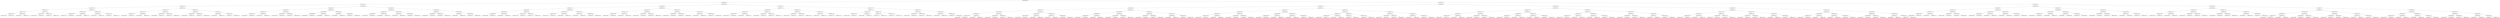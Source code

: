 digraph G{
421824172 [label="Node{data=[7885, 7885]}"]
421824172 -> 1406000250
1406000250 [label="Node{data=[3654, 3654]}"]
1406000250 -> 11027063
11027063 [label="Node{data=[3145, 3145]}"]
11027063 -> 868355148
868355148 [label="Node{data=[1319, 1319]}"]
868355148 -> 250539390
250539390 [label="Node{data=[1276, 1276]}"]
250539390 -> 872275669
872275669 [label="Node{data=[1245, 1245]}"]
872275669 -> 1904511271
1904511271 [label="Node{data=[1241, 1241]}"]
1904511271 -> 1384598327
1384598327 [label="Node{data=[1239, 1239]}"]
1384598327 -> 737921284
737921284 [label="Node{data=[1184, 1184]}"]
1384598327 -> 1991094744
1991094744 [label="Node{data=[1240, 1240]}"]
1904511271 -> 590726043
590726043 [label="Node{data=[1243, 1243]}"]
590726043 -> 1258547769
1258547769 [label="Node{data=[1242, 1242]}"]
590726043 -> 1044752820
1044752820 [label="Node{data=[1244, 1244]}"]
872275669 -> 629013717
629013717 [label="Node{data=[1272, 1272]}"]
629013717 -> 685361914
685361914 [label="Node{data=[1247, 1247]}"]
685361914 -> 2086645754
2086645754 [label="Node{data=[1246, 1246]}"]
685361914 -> 1866768844
1866768844 [label="Node{data=[1248, 1248]}"]
629013717 -> 622158757
622158757 [label="Node{data=[1274, 1274]}"]
622158757 -> 1140712423
1140712423 [label="Node{data=[1273, 1273]}"]
622158757 -> 1113367581
1113367581 [label="Node{data=[1275, 1275]}"]
250539390 -> 140257115
140257115 [label="Node{data=[1311, 1311]}"]
140257115 -> 106587582
106587582 [label="Node{data=[1307, 1307]}"]
106587582 -> 714366025
714366025 [label="Node{data=[1305, 1305]}"]
714366025 -> 223308106
223308106 [label="Node{data=[1277, 1277]}"]
714366025 -> 1690362183
1690362183 [label="Node{data=[1306, 1306]}"]
106587582 -> 828510196
828510196 [label="Node{data=[1309, 1309]}"]
828510196 -> 966556549
966556549 [label="Node{data=[1308, 1308]}"]
828510196 -> 1332691141
1332691141 [label="Node{data=[1310, 1310]}"]
140257115 -> 751192758
751192758 [label="Node{data=[1315, 1315]}"]
751192758 -> 226159989
226159989 [label="Node{data=[1313, 1313]}"]
226159989 -> 1474363148
1474363148 [label="Node{data=[1312, 1312]}"]
226159989 -> 1648157789
1648157789 [label="Node{data=[1314, 1314]}"]
751192758 -> 2083619158
2083619158 [label="Node{data=[1317, 1317]}"]
2083619158 -> 653970144
653970144 [label="Node{data=[1316, 1316]}"]
2083619158 -> 1983007148
1983007148 [label="Node{data=[1318, 1318]}"]
868355148 -> 1940473147
1940473147 [label="Node{data=[2449, 2449]}"]
1940473147 -> 65159465
65159465 [label="Node{data=[1972, 1972]}"]
65159465 -> 1941907071
1941907071 [label="Node{data=[1374, 1374]}"]
1941907071 -> 396652173
396652173 [label="Node{data=[1321, 1321]}"]
396652173 -> 773677535
773677535 [label="Node{data=[1320, 1320]}"]
396652173 -> 1072141884
1072141884 [label="Node{data=[1343, 1343]}"]
1941907071 -> 895603553
895603553 [label="Node{data=[1848, 1848]}"]
895603553 -> 17109830
17109830 [label="Node{data=[1780, 1780]}"]
895603553 -> 1146329376
1146329376 [label="Node{data=[1955, 1955]}"]
65159465 -> 1200009696
1200009696 [label="Node{data=[2382, 2382]}"]
1200009696 -> 2093451434
2093451434 [label="Node{data=[2007, 2007]}"]
2093451434 -> 1433484119
1433484119 [label="Node{data=[2003, 2003]}"]
2093451434 -> 221459008
221459008 [label="Node{data=[2174, 2174]}"]
1200009696 -> 2143853495
2143853495 [label="Node{data=[2447, 2447]}"]
2143853495 -> 1057672764
1057672764 [label="Node{data=[2446, 2446]}"]
2143853495 -> 1669193993
1669193993 [label="Node{data=[2448, 2448]}"]
1940473147 -> 2009624084
2009624084 [label="Node{data=[3137, 3137]}"]
2009624084 -> 1290159737
1290159737 [label="Node{data=[3133, 3133]}"]
1290159737 -> 636750583
636750583 [label="Node{data=[2451, 2451]}"]
636750583 -> 697156329
697156329 [label="Node{data=[2450, 2450]}"]
636750583 -> 495034626
495034626 [label="Node{data=[3132, 3132]}"]
1290159737 -> 1672149317
1672149317 [label="Node{data=[3135, 3135]}"]
1672149317 -> 1712125045
1712125045 [label="Node{data=[3134, 3134]}"]
1672149317 -> 559020247
559020247 [label="Node{data=[3136, 3136]}"]
2009624084 -> 835241038
835241038 [label="Node{data=[3141, 3141]}"]
835241038 -> 85750755
85750755 [label="Node{data=[3139, 3139]}"]
85750755 -> 70422633
70422633 [label="Node{data=[3138, 3138]}"]
85750755 -> 705382264
705382264 [label="Node{data=[3140, 3140]}"]
835241038 -> 1570114755
1570114755 [label="Node{data=[3143, 3143]}"]
1570114755 -> 997457913
997457913 [label="Node{data=[3142, 3142]}"]
1570114755 -> 726827302
726827302 [label="Node{data=[3144, 3144]}"]
11027063 -> 1536308147
1536308147 [label="Node{data=[3600, 3600]}"]
1536308147 -> 907004950
907004950 [label="Node{data=[3584, 3584]}"]
907004950 -> 312959257
312959257 [label="Node{data=[3576, 3576]}"]
312959257 -> 759405018
759405018 [label="Node{data=[3342, 3342]}"]
759405018 -> 1728460906
1728460906 [label="Node{data=[3147, 3147]}"]
1728460906 -> 799090656
799090656 [label="Node{data=[3146, 3146]}"]
1728460906 -> 111621284
111621284 [label="Node{data=[3265, 3265]}"]
759405018 -> 924578019
924578019 [label="Node{data=[3542, 3542]}"]
924578019 -> 1636326146
1636326146 [label="Node{data=[3411, 3411]}"]
924578019 -> 1202777844
1202777844 [label="Node{data=[3575, 3575]}"]
312959257 -> 2022564018
2022564018 [label="Node{data=[3580, 3580]}"]
2022564018 -> 284789672
284789672 [label="Node{data=[3578, 3578]}"]
284789672 -> 864719614
864719614 [label="Node{data=[3577, 3577]}"]
284789672 -> 1930239285
1930239285 [label="Node{data=[3579, 3579]}"]
2022564018 -> 1678961558
1678961558 [label="Node{data=[3582, 3582]}"]
1678961558 -> 946509943
946509943 [label="Node{data=[3581, 3581]}"]
1678961558 -> 1594941670
1594941670 [label="Node{data=[3583, 3583]}"]
907004950 -> 1156561540
1156561540 [label="Node{data=[3592, 3592]}"]
1156561540 -> 936552404
936552404 [label="Node{data=[3588, 3588]}"]
936552404 -> 1528244345
1528244345 [label="Node{data=[3586, 3586]}"]
1528244345 -> 64545837
64545837 [label="Node{data=[3585, 3585]}"]
1528244345 -> 987387208
987387208 [label="Node{data=[3587, 3587]}"]
936552404 -> 412395968
412395968 [label="Node{data=[3590, 3590]}"]
412395968 -> 2049056331
2049056331 [label="Node{data=[3589, 3589]}"]
412395968 -> 1050637486
1050637486 [label="Node{data=[3591, 3591]}"]
1156561540 -> 1451689504
1451689504 [label="Node{data=[3596, 3596]}"]
1451689504 -> 1809870745
1809870745 [label="Node{data=[3594, 3594]}"]
1809870745 -> 31126760
31126760 [label="Node{data=[3593, 3593]}"]
1809870745 -> 1151720057
1151720057 [label="Node{data=[3595, 3595]}"]
1451689504 -> 721253067
721253067 [label="Node{data=[3598, 3598]}"]
721253067 -> 1107905706
1107905706 [label="Node{data=[3597, 3597]}"]
721253067 -> 337808823
337808823 [label="Node{data=[3599, 3599]}"]
1536308147 -> 2126441304
2126441304 [label="Node{data=[3638, 3638]}"]
2126441304 -> 1058321774
1058321774 [label="Node{data=[3608, 3608]}"]
1058321774 -> 930136634
930136634 [label="Node{data=[3604, 3604]}"]
930136634 -> 926924374
926924374 [label="Node{data=[3602, 3602]}"]
926924374 -> 1053980610
1053980610 [label="Node{data=[3601, 3601]}"]
926924374 -> 620169907
620169907 [label="Node{data=[3603, 3603]}"]
930136634 -> 354905349
354905349 [label="Node{data=[3606, 3606]}"]
354905349 -> 1595976953
1595976953 [label="Node{data=[3605, 3605]}"]
354905349 -> 1927396536
1927396536 [label="Node{data=[3607, 3607]}"]
1058321774 -> 1851753157
1851753157 [label="Node{data=[3634, 3634]}"]
1851753157 -> 1077839182
1077839182 [label="Node{data=[3610, 3610]}"]
1077839182 -> 446934740
446934740 [label="Node{data=[3609, 3609]}"]
1077839182 -> 1708705092
1708705092 [label="Node{data=[3633, 3633]}"]
1851753157 -> 1996700304
1996700304 [label="Node{data=[3636, 3636]}"]
1996700304 -> 1134810571
1134810571 [label="Node{data=[3635, 3635]}"]
1996700304 -> 1156650597
1156650597 [label="Node{data=[3637, 3637]}"]
2126441304 -> 1730152794
1730152794 [label="Node{data=[3646, 3646]}"]
1730152794 -> 161048724
161048724 [label="Node{data=[3642, 3642]}"]
161048724 -> 1414130145
1414130145 [label="Node{data=[3640, 3640]}"]
1414130145 -> 415731507
415731507 [label="Node{data=[3639, 3639]}"]
1414130145 -> 2143961000
2143961000 [label="Node{data=[3641, 3641]}"]
161048724 -> 1037378829
1037378829 [label="Node{data=[3644, 3644]}"]
1037378829 -> 642307511
642307511 [label="Node{data=[3643, 3643]}"]
1037378829 -> 47347802
47347802 [label="Node{data=[3645, 3645]}"]
1730152794 -> 751513815
751513815 [label="Node{data=[3650, 3650]}"]
751513815 -> 941786382
941786382 [label="Node{data=[3648, 3648]}"]
941786382 -> 1487342288
1487342288 [label="Node{data=[3647, 3647]}"]
941786382 -> 1227274550
1227274550 [label="Node{data=[3649, 3649]}"]
751513815 -> 1008624973
1008624973 [label="Node{data=[3652, 3652]}"]
1008624973 -> 272141621
272141621 [label="Node{data=[3651, 3651]}"]
1008624973 -> 1890182248
1890182248 [label="Node{data=[3653, 3653]}"]
1406000250 -> 213523522
213523522 [label="Node{data=[7660, 7660]}"]
213523522 -> 1136731285
1136731285 [label="Node{data=[3900, 3900]}"]
1136731285 -> 398743805
398743805 [label="Node{data=[3720, 3720]}"]
398743805 -> 686912713
686912713 [label="Node{data=[3662, 3662]}"]
686912713 -> 1953838489
1953838489 [label="Node{data=[3658, 3658]}"]
1953838489 -> 1054495246
1054495246 [label="Node{data=[3656, 3656]}"]
1054495246 -> 200074904
200074904 [label="Node{data=[3655, 3655]}"]
1054495246 -> 681085968
681085968 [label="Node{data=[3657, 3657]}"]
1953838489 -> 1973202279
1973202279 [label="Node{data=[3660, 3660]}"]
1973202279 -> 423287800
423287800 [label="Node{data=[3659, 3659]}"]
1973202279 -> 1972250209
1972250209 [label="Node{data=[3661, 3661]}"]
686912713 -> 429579468
429579468 [label="Node{data=[3716, 3716]}"]
429579468 -> 159231245
159231245 [label="Node{data=[3714, 3714]}"]
159231245 -> 1180123841
1180123841 [label="Node{data=[3713, 3713]}"]
159231245 -> 1122949444
1122949444 [label="Node{data=[3715, 3715]}"]
429579468 -> 232591721
232591721 [label="Node{data=[3718, 3718]}"]
232591721 -> 1772929050
1772929050 [label="Node{data=[3717, 3717]}"]
232591721 -> 353486500
353486500 [label="Node{data=[3719, 3719]}"]
398743805 -> 553716155
553716155 [label="Node{data=[3728, 3728]}"]
553716155 -> 1152520875
1152520875 [label="Node{data=[3724, 3724]}"]
1152520875 -> 1259447863
1259447863 [label="Node{data=[3722, 3722]}"]
1259447863 -> 1345219863
1345219863 [label="Node{data=[3721, 3721]}"]
1259447863 -> 2043411064
2043411064 [label="Node{data=[3723, 3723]}"]
1152520875 -> 758679712
758679712 [label="Node{data=[3726, 3726]}"]
758679712 -> 1809756974
1809756974 [label="Node{data=[3725, 3725]}"]
758679712 -> 1220230551
1220230551 [label="Node{data=[3727, 3727]}"]
553716155 -> 1845823170
1845823170 [label="Node{data=[3797, 3797]}"]
1845823170 -> 127008298
127008298 [label="Node{data=[3730, 3730]}"]
127008298 -> 432564789
432564789 [label="Node{data=[3729, 3729]}"]
127008298 -> 143567646
143567646 [label="Node{data=[3787, 3787]}"]
1845823170 -> 1325113307
1325113307 [label="Node{data=[3829, 3829]}"]
1325113307 -> 1184057472
1184057472 [label="Node{data=[3805, 3805]}"]
1325113307 -> 483396517
483396517 [label="Node{data=[3854, 3854]}"]
1136731285 -> 1643873658
1643873658 [label="Node{data=[5612, 5612]}"]
1643873658 -> 1944902617
1944902617 [label="Node{data=[4189, 4189]}"]
1944902617 -> 795302508
795302508 [label="Node{data=[4142, 4142]}"]
795302508 -> 863428870
863428870 [label="Node{data=[4082, 4082]}"]
863428870 -> 245064263
245064263 [label="Node{data=[4081, 4081]}"]
863428870 -> 456933982
456933982 [label="Node{data=[4083, 4083]}"]
795302508 -> 236838767
236838767 [label="Node{data=[4177, 4177]}"]
236838767 -> 182940027
182940027 [label="Node{data=[4158, 4158]}"]
236838767 -> 1606136634
1606136634 [label="Node{data=[4188, 4188]}"]
1944902617 -> 653009953
653009953 [label="Node{data=[4538, 4538]}"]
653009953 -> 1189765428
1189765428 [label="Node{data=[4487, 4487]}"]
1189765428 -> 2000141371
2000141371 [label="Node{data=[4221, 4221]}"]
1189765428 -> 1972892548
1972892548 [label="Node{data=[4496, 4496]}"]
653009953 -> 840764475
840764475 [label="Node{data=[5410, 5410]}"]
840764475 -> 661338253
661338253 [label="Node{data=[5059, 5059]}"]
840764475 -> 1836551743
1836551743 [label="Node{data=[5469, 5469]}"]
1643873658 -> 657869766
657869766 [label="Node{data=[7489, 7489]}"]
657869766 -> 2098264015
2098264015 [label="Node{data=[6133, 6133]}"]
2098264015 -> 62986160
62986160 [label="Node{data=[5790, 5790]}"]
62986160 -> 1385592705
1385592705 [label="Node{data=[5624, 5624]}"]
62986160 -> 1206615662
1206615662 [label="Node{data=[5802, 5802]}"]
2098264015 -> 1027557331
1027557331 [label="Node{data=[6135, 6135]}"]
1027557331 -> 919124819
919124819 [label="Node{data=[6134, 6134]}"]
1027557331 -> 1468262516
1468262516 [label="Node{data=[6136, 6136]}"]
657869766 -> 1258812644
1258812644 [label="Node{data=[7656, 7656]}"]
1258812644 -> 205599624
205599624 [label="Node{data=[7654, 7654]}"]
205599624 -> 2132808560
2132808560 [label="Node{data=[7653, 7653]}"]
205599624 -> 933790888
933790888 [label="Node{data=[7655, 7655]}"]
1258812644 -> 1140647533
1140647533 [label="Node{data=[7658, 7658]}"]
1140647533 -> 1185169641
1185169641 [label="Node{data=[7657, 7657]}"]
1140647533 -> 971010270
971010270 [label="Node{data=[7659, 7659]}"]
213523522 -> 1251884686
1251884686 [label="Node{data=[7763, 7763]}"]
1251884686 -> 1861576254
1861576254 [label="Node{data=[7747, 7747]}"]
1861576254 -> 179486721
179486721 [label="Node{data=[7668, 7668]}"]
179486721 -> 820918025
820918025 [label="Node{data=[7664, 7664]}"]
820918025 -> 197068244
197068244 [label="Node{data=[7662, 7662]}"]
197068244 -> 1321092619
1321092619 [label="Node{data=[7661, 7661]}"]
197068244 -> 1376793877
1376793877 [label="Node{data=[7663, 7663]}"]
820918025 -> 327620129
327620129 [label="Node{data=[7666, 7666]}"]
327620129 -> 1617244192
1617244192 [label="Node{data=[7665, 7665]}"]
327620129 -> 1549253689
1549253689 [label="Node{data=[7667, 7667]}"]
179486721 -> 255627835
255627835 [label="Node{data=[7707, 7707]}"]
255627835 -> 614575075
614575075 [label="Node{data=[7670, 7670]}"]
614575075 -> 1837923175
1837923175 [label="Node{data=[7669, 7669]}"]
614575075 -> 215721115
215721115 [label="Node{data=[7671, 7671]}"]
255627835 -> 1729970801
1729970801 [label="Node{data=[7745, 7745]}"]
1729970801 -> 1321862082
1321862082 [label="Node{data=[7744, 7744]}"]
1729970801 -> 1074994751
1074994751 [label="Node{data=[7746, 7746]}"]
1861576254 -> 289244634
289244634 [label="Node{data=[7755, 7755]}"]
289244634 -> 482231110
482231110 [label="Node{data=[7751, 7751]}"]
482231110 -> 41195264
41195264 [label="Node{data=[7749, 7749]}"]
41195264 -> 1523483543
1523483543 [label="Node{data=[7748, 7748]}"]
41195264 -> 656465473
656465473 [label="Node{data=[7750, 7750]}"]
482231110 -> 1240075664
1240075664 [label="Node{data=[7753, 7753]}"]
1240075664 -> 1862295354
1862295354 [label="Node{data=[7752, 7752]}"]
1240075664 -> 1098693494
1098693494 [label="Node{data=[7754, 7754]}"]
289244634 -> 1620027342
1620027342 [label="Node{data=[7759, 7759]}"]
1620027342 -> 2031136962
2031136962 [label="Node{data=[7757, 7757]}"]
2031136962 -> 344250709
344250709 [label="Node{data=[7756, 7756]}"]
2031136962 -> 805791672
805791672 [label="Node{data=[7758, 7758]}"]
1620027342 -> 757798817
757798817 [label="Node{data=[7761, 7761]}"]
757798817 -> 1371612262
1371612262 [label="Node{data=[7760, 7760]}"]
757798817 -> 1664946554
1664946554 [label="Node{data=[7762, 7762]}"]
1251884686 -> 1754042370
1754042370 [label="Node{data=[7779, 7779]}"]
1754042370 -> 493819053
493819053 [label="Node{data=[7771, 7771]}"]
493819053 -> 1171644786
1171644786 [label="Node{data=[7767, 7767]}"]
1171644786 -> 1315479155
1315479155 [label="Node{data=[7765, 7765]}"]
1315479155 -> 1114118972
1114118972 [label="Node{data=[7764, 7764]}"]
1315479155 -> 667395488
667395488 [label="Node{data=[7766, 7766]}"]
1171644786 -> 1307774555
1307774555 [label="Node{data=[7769, 7769]}"]
1307774555 -> 1197640336
1197640336 [label="Node{data=[7768, 7768]}"]
1307774555 -> 1171380411
1171380411 [label="Node{data=[7770, 7770]}"]
493819053 -> 1596034820
1596034820 [label="Node{data=[7775, 7775]}"]
1596034820 -> 183878509
183878509 [label="Node{data=[7773, 7773]}"]
183878509 -> 1494281897
1494281897 [label="Node{data=[7772, 7772]}"]
183878509 -> 307228976
307228976 [label="Node{data=[7774, 7774]}"]
1596034820 -> 1103431122
1103431122 [label="Node{data=[7777, 7777]}"]
1103431122 -> 1695504428
1695504428 [label="Node{data=[7776, 7776]}"]
1103431122 -> 1001686914
1001686914 [label="Node{data=[7778, 7778]}"]
1754042370 -> 1444886453
1444886453 [label="Node{data=[7877, 7877]}"]
1444886453 -> 1058882353
1058882353 [label="Node{data=[7873, 7873]}"]
1058882353 -> 541893318
541893318 [label="Node{data=[7815, 7815]}"]
541893318 -> 1062975962
1062975962 [label="Node{data=[7780, 7780]}"]
541893318 -> 274109211
274109211 [label="Node{data=[7863, 7863]}"]
1058882353 -> 1158110955
1158110955 [label="Node{data=[7875, 7875]}"]
1158110955 -> 1613343
1613343 [label="Node{data=[7874, 7874]}"]
1158110955 -> 1659855535
1659855535 [label="Node{data=[7876, 7876]}"]
1444886453 -> 1183181730
1183181730 [label="Node{data=[7881, 7881]}"]
1183181730 -> 956958111
956958111 [label="Node{data=[7879, 7879]}"]
956958111 -> 2099682503
2099682503 [label="Node{data=[7878, 7878]}"]
956958111 -> 1690661846
1690661846 [label="Node{data=[7880, 7880]}"]
1183181730 -> 234118167
234118167 [label="Node{data=[7883, 7883]}"]
234118167 -> 1681626827
1681626827 [label="Node{data=[7882, 7882]}"]
234118167 -> 766705199
766705199 [label="Node{data=[7884, 7884]}"]
421824172 -> 1655071628
1655071628 [label="Node{data=[9267, 9267]}"]
1655071628 -> 1302175531
1302175531 [label="Node{data=[9139, 9139]}"]
1302175531 -> 1973999005
1973999005 [label="Node{data=[9075, 9075]}"]
1973999005 -> 1330712193
1330712193 [label="Node{data=[8056, 8056]}"]
1330712193 -> 515555044
515555044 [label="Node{data=[7901, 7901]}"]
515555044 -> 1065295583
1065295583 [label="Node{data=[7893, 7893]}"]
1065295583 -> 214446224
214446224 [label="Node{data=[7889, 7889]}"]
214446224 -> 1261048462
1261048462 [label="Node{data=[7887, 7887]}"]
1261048462 -> 11327633
11327633 [label="Node{data=[7886, 7886]}"]
1261048462 -> 1197651901
1197651901 [label="Node{data=[7888, 7888]}"]
214446224 -> 174277489
174277489 [label="Node{data=[7891, 7891]}"]
174277489 -> 289840849
289840849 [label="Node{data=[7890, 7890]}"]
174277489 -> 2001253432
2001253432 [label="Node{data=[7892, 7892]}"]
1065295583 -> 633678387
633678387 [label="Node{data=[7897, 7897]}"]
633678387 -> 900566321
900566321 [label="Node{data=[7895, 7895]}"]
900566321 -> 280509763
280509763 [label="Node{data=[7894, 7894]}"]
900566321 -> 585343512
585343512 [label="Node{data=[7896, 7896]}"]
633678387 -> 788238533
788238533 [label="Node{data=[7899, 7899]}"]
788238533 -> 2011583534
2011583534 [label="Node{data=[7898, 7898]}"]
788238533 -> 644169140
644169140 [label="Node{data=[7900, 7900]}"]
515555044 -> 422160386
422160386 [label="Node{data=[7909, 7909]}"]
422160386 -> 1806073434
1806073434 [label="Node{data=[7905, 7905]}"]
1806073434 -> 774115364
774115364 [label="Node{data=[7903, 7903]}"]
774115364 -> 564334793
564334793 [label="Node{data=[7902, 7902]}"]
774115364 -> 1964954951
1964954951 [label="Node{data=[7904, 7904]}"]
1806073434 -> 756162832
756162832 [label="Node{data=[7907, 7907]}"]
756162832 -> 590983590
590983590 [label="Node{data=[7906, 7906]}"]
756162832 -> 447076432
447076432 [label="Node{data=[7908, 7908]}"]
422160386 -> 429032110
429032110 [label="Node{data=[8052, 8052]}"]
429032110 -> 624175661
624175661 [label="Node{data=[7911, 7911]}"]
624175661 -> 1273895852
1273895852 [label="Node{data=[7910, 7910]}"]
624175661 -> 2143104473
2143104473 [label="Node{data=[7944, 7944]}"]
429032110 -> 1916229490
1916229490 [label="Node{data=[8054, 8054]}"]
1916229490 -> 1993768539
1993768539 [label="Node{data=[8053, 8053]}"]
1916229490 -> 1306404950
1306404950 [label="Node{data=[8055, 8055]}"]
1330712193 -> 1536886737
1536886737 [label="Node{data=[8703, 8703]}"]
1536886737 -> 333399831
333399831 [label="Node{data=[8064, 8064]}"]
333399831 -> 1455347601
1455347601 [label="Node{data=[8060, 8060]}"]
1455347601 -> 1780402568
1780402568 [label="Node{data=[8058, 8058]}"]
1780402568 -> 1765342869
1765342869 [label="Node{data=[8057, 8057]}"]
1780402568 -> 11987802
11987802 [label="Node{data=[8059, 8059]}"]
1455347601 -> 546616962
546616962 [label="Node{data=[8062, 8062]}"]
546616962 -> 1020946833
1020946833 [label="Node{data=[8061, 8061]}"]
546616962 -> 314111177
314111177 [label="Node{data=[8063, 8063]}"]
333399831 -> 635646463
635646463 [label="Node{data=[8068, 8068]}"]
635646463 -> 541504359
541504359 [label="Node{data=[8066, 8066]}"]
541504359 -> 1329582111
1329582111 [label="Node{data=[8065, 8065]}"]
541504359 -> 443841421
443841421 [label="Node{data=[8067, 8067]}"]
635646463 -> 639950325
639950325 [label="Node{data=[8190, 8190]}"]
639950325 -> 862752733
862752733 [label="Node{data=[8069, 8069]}"]
639950325 -> 39980679
39980679 [label="Node{data=[8669, 8669]}"]
1536886737 -> 997438805
997438805 [label="Node{data=[9067, 9067]}"]
997438805 -> 1001921723
1001921723 [label="Node{data=[9063, 9063]}"]
1001921723 -> 1820163702
1820163702 [label="Node{data=[9061, 9061]}"]
1820163702 -> 2121880392
2121880392 [label="Node{data=[9060, 9060]}"]
1820163702 -> 1485215951
1485215951 [label="Node{data=[9062, 9062]}"]
1001921723 -> 597691040
597691040 [label="Node{data=[9065, 9065]}"]
597691040 -> 615075436
615075436 [label="Node{data=[9064, 9064]}"]
597691040 -> 285125282
285125282 [label="Node{data=[9066, 9066]}"]
997438805 -> 2094139538
2094139538 [label="Node{data=[9071, 9071]}"]
2094139538 -> 1594161314
1594161314 [label="Node{data=[9069, 9069]}"]
1594161314 -> 825231104
825231104 [label="Node{data=[9068, 9068]}"]
1594161314 -> 1417543742
1417543742 [label="Node{data=[9070, 9070]}"]
2094139538 -> 939787451
939787451 [label="Node{data=[9073, 9073]}"]
939787451 -> 1086143217
1086143217 [label="Node{data=[9072, 9072]}"]
939787451 -> 1904487905
1904487905 [label="Node{data=[9074, 9074]}"]
1973999005 -> 1432337439
1432337439 [label="Node{data=[9107, 9107]}"]
1432337439 -> 1306938323
1306938323 [label="Node{data=[9091, 9091]}"]
1306938323 -> 1688570412
1688570412 [label="Node{data=[9083, 9083]}"]
1688570412 -> 882792572
882792572 [label="Node{data=[9079, 9079]}"]
882792572 -> 478782900
478782900 [label="Node{data=[9077, 9077]}"]
478782900 -> 1674501413
1674501413 [label="Node{data=[9076, 9076]}"]
478782900 -> 737333146
737333146 [label="Node{data=[9078, 9078]}"]
882792572 -> 1835613984
1835613984 [label="Node{data=[9081, 9081]}"]
1835613984 -> 1008505660
1008505660 [label="Node{data=[9080, 9080]}"]
1835613984 -> 690902639
690902639 [label="Node{data=[9082, 9082]}"]
1688570412 -> 345887439
345887439 [label="Node{data=[9087, 9087]}"]
345887439 -> 808021827
808021827 [label="Node{data=[9085, 9085]}"]
808021827 -> 1760857865
1760857865 [label="Node{data=[9084, 9084]}"]
808021827 -> 867311958
867311958 [label="Node{data=[9086, 9086]}"]
345887439 -> 1237550661
1237550661 [label="Node{data=[9089, 9089]}"]
1237550661 -> 845917001
845917001 [label="Node{data=[9088, 9088]}"]
1237550661 -> 2125199050
2125199050 [label="Node{data=[9090, 9090]}"]
1306938323 -> 1555153112
1555153112 [label="Node{data=[9099, 9099]}"]
1555153112 -> 152409253
152409253 [label="Node{data=[9095, 9095]}"]
152409253 -> 1724598061
1724598061 [label="Node{data=[9093, 9093]}"]
1724598061 -> 1199038616
1199038616 [label="Node{data=[9092, 9092]}"]
1724598061 -> 353525678
353525678 [label="Node{data=[9094, 9094]}"]
152409253 -> 805781781
805781781 [label="Node{data=[9097, 9097]}"]
805781781 -> 206150167
206150167 [label="Node{data=[9096, 9096]}"]
805781781 -> 1958926374
1958926374 [label="Node{data=[9098, 9098]}"]
1555153112 -> 1932138047
1932138047 [label="Node{data=[9103, 9103]}"]
1932138047 -> 2033188518
2033188518 [label="Node{data=[9101, 9101]}"]
2033188518 -> 964053686
964053686 [label="Node{data=[9100, 9100]}"]
2033188518 -> 1528280662
1528280662 [label="Node{data=[9102, 9102]}"]
1932138047 -> 2024790245
2024790245 [label="Node{data=[9105, 9105]}"]
2024790245 -> 2121520024
2121520024 [label="Node{data=[9104, 9104]}"]
2024790245 -> 1968903450
1968903450 [label="Node{data=[9106, 9106]}"]
1432337439 -> 328771809
328771809 [label="Node{data=[9123, 9123]}"]
328771809 -> 360063623
360063623 [label="Node{data=[9115, 9115]}"]
360063623 -> 1979309218
1979309218 [label="Node{data=[9111, 9111]}"]
1979309218 -> 1479009474
1479009474 [label="Node{data=[9109, 9109]}"]
1479009474 -> 246321287
246321287 [label="Node{data=[9108, 9108]}"]
1479009474 -> 711518671
711518671 [label="Node{data=[9110, 9110]}"]
1979309218 -> 298790124
298790124 [label="Node{data=[9113, 9113]}"]
298790124 -> 1990843363
1990843363 [label="Node{data=[9112, 9112]}"]
298790124 -> 217667353
217667353 [label="Node{data=[9114, 9114]}"]
360063623 -> 1630724568
1630724568 [label="Node{data=[9119, 9119]}"]
1630724568 -> 166861150
166861150 [label="Node{data=[9117, 9117]}"]
166861150 -> 834452800
834452800 [label="Node{data=[9116, 9116]}"]
166861150 -> 2000385521
2000385521 [label="Node{data=[9118, 9118]}"]
1630724568 -> 24209135
24209135 [label="Node{data=[9121, 9121]}"]
24209135 -> 407943030
407943030 [label="Node{data=[9120, 9120]}"]
24209135 -> 1280466817
1280466817 [label="Node{data=[9122, 9122]}"]
328771809 -> 1617575687
1617575687 [label="Node{data=[9131, 9131]}"]
1617575687 -> 1789295611
1789295611 [label="Node{data=[9127, 9127]}"]
1789295611 -> 2010159838
2010159838 [label="Node{data=[9125, 9125]}"]
2010159838 -> 698383858
698383858 [label="Node{data=[9124, 9124]}"]
2010159838 -> 411299270
411299270 [label="Node{data=[9126, 9126]}"]
1789295611 -> 1101210766
1101210766 [label="Node{data=[9129, 9129]}"]
1101210766 -> 852905998
852905998 [label="Node{data=[9128, 9128]}"]
1101210766 -> 414442571
414442571 [label="Node{data=[9130, 9130]}"]
1617575687 -> 534366022
534366022 [label="Node{data=[9135, 9135]}"]
534366022 -> 1199970151
1199970151 [label="Node{data=[9133, 9133]}"]
1199970151 -> 1204844985
1204844985 [label="Node{data=[9132, 9132]}"]
1199970151 -> 1078348980
1078348980 [label="Node{data=[9134, 9134]}"]
534366022 -> 292831245
292831245 [label="Node{data=[9137, 9137]}"]
292831245 -> 1723748459
1723748459 [label="Node{data=[9136, 9136]}"]
292831245 -> 585621684
585621684 [label="Node{data=[9138, 9138]}"]
1302175531 -> 1345731504
1345731504 [label="Node{data=[9203, 9203]}"]
1345731504 -> 1676766611
1676766611 [label="Node{data=[9171, 9171]}"]
1676766611 -> 2010662030
2010662030 [label="Node{data=[9155, 9155]}"]
2010662030 -> 1789393025
1789393025 [label="Node{data=[9147, 9147]}"]
1789393025 -> 195929566
195929566 [label="Node{data=[9143, 9143]}"]
195929566 -> 1666768077
1666768077 [label="Node{data=[9141, 9141]}"]
1666768077 -> 1452345372
1452345372 [label="Node{data=[9140, 9140]}"]
1666768077 -> 61309375
61309375 [label="Node{data=[9142, 9142]}"]
195929566 -> 1707231040
1707231040 [label="Node{data=[9145, 9145]}"]
1707231040 -> 1079591297
1079591297 [label="Node{data=[9144, 9144]}"]
1707231040 -> 517369982
517369982 [label="Node{data=[9146, 9146]}"]
1789393025 -> 566468706
566468706 [label="Node{data=[9151, 9151]}"]
566468706 -> 1447824221
1447824221 [label="Node{data=[9149, 9149]}"]
1447824221 -> 1553141084
1553141084 [label="Node{data=[9148, 9148]}"]
1447824221 -> 1902891824
1902891824 [label="Node{data=[9150, 9150]}"]
566468706 -> 1293401551
1293401551 [label="Node{data=[9153, 9153]}"]
1293401551 -> 2075607507
2075607507 [label="Node{data=[9152, 9152]}"]
1293401551 -> 1066027540
1066027540 [label="Node{data=[9154, 9154]}"]
2010662030 -> 282586246
282586246 [label="Node{data=[9163, 9163]}"]
282586246 -> 1625211542
1625211542 [label="Node{data=[9159, 9159]}"]
1625211542 -> 556183175
556183175 [label="Node{data=[9157, 9157]}"]
556183175 -> 1284610653
1284610653 [label="Node{data=[9156, 9156]}"]
556183175 -> 1661861013
1661861013 [label="Node{data=[9158, 9158]}"]
1625211542 -> 1968261136
1968261136 [label="Node{data=[9161, 9161]}"]
1968261136 -> 1628934827
1628934827 [label="Node{data=[9160, 9160]}"]
1968261136 -> 563396518
563396518 [label="Node{data=[9162, 9162]}"]
282586246 -> 762381909
762381909 [label="Node{data=[9167, 9167]}"]
762381909 -> 1377819171
1377819171 [label="Node{data=[9165, 9165]}"]
1377819171 -> 264280065
264280065 [label="Node{data=[9164, 9164]}"]
1377819171 -> 187531216
187531216 [label="Node{data=[9166, 9166]}"]
762381909 -> 785089358
785089358 [label="Node{data=[9169, 9169]}"]
785089358 -> 44665462
44665462 [label="Node{data=[9168, 9168]}"]
785089358 -> 161614514
161614514 [label="Node{data=[9170, 9170]}"]
1676766611 -> 1771124649
1771124649 [label="Node{data=[9187, 9187]}"]
1771124649 -> 456267814
456267814 [label="Node{data=[9179, 9179]}"]
456267814 -> 1426512652
1426512652 [label="Node{data=[9175, 9175]}"]
1426512652 -> 1281928324
1281928324 [label="Node{data=[9173, 9173]}"]
1281928324 -> 749008607
749008607 [label="Node{data=[9172, 9172]}"]
1281928324 -> 668743749
668743749 [label="Node{data=[9174, 9174]}"]
1426512652 -> 1155619081
1155619081 [label="Node{data=[9177, 9177]}"]
1155619081 -> 1306837405
1306837405 [label="Node{data=[9176, 9176]}"]
1155619081 -> 1182647536
1182647536 [label="Node{data=[9178, 9178]}"]
456267814 -> 10863210
10863210 [label="Node{data=[9183, 9183]}"]
10863210 -> 1313008230
1313008230 [label="Node{data=[9181, 9181]}"]
1313008230 -> 625025562
625025562 [label="Node{data=[9180, 9180]}"]
1313008230 -> 229844998
229844998 [label="Node{data=[9182, 9182]}"]
10863210 -> 598412616
598412616 [label="Node{data=[9185, 9185]}"]
598412616 -> 2061750913
2061750913 [label="Node{data=[9184, 9184]}"]
598412616 -> 1444834869
1444834869 [label="Node{data=[9186, 9186]}"]
1771124649 -> 1115262952
1115262952 [label="Node{data=[9195, 9195]}"]
1115262952 -> 960699298
960699298 [label="Node{data=[9191, 9191]}"]
960699298 -> 1573958097
1573958097 [label="Node{data=[9189, 9189]}"]
1573958097 -> 2014970776
2014970776 [label="Node{data=[9188, 9188]}"]
1573958097 -> 1980941756
1980941756 [label="Node{data=[9190, 9190]}"]
960699298 -> 1470979799
1470979799 [label="Node{data=[9193, 9193]}"]
1470979799 -> 262878154
262878154 [label="Node{data=[9192, 9192]}"]
1470979799 -> 654702436
654702436 [label="Node{data=[9194, 9194]}"]
1115262952 -> 1205532957
1205532957 [label="Node{data=[9199, 9199]}"]
1205532957 -> 2059160791
2059160791 [label="Node{data=[9197, 9197]}"]
2059160791 -> 752817449
752817449 [label="Node{data=[9196, 9196]}"]
2059160791 -> 619280641
619280641 [label="Node{data=[9198, 9198]}"]
1205532957 -> 879455888
879455888 [label="Node{data=[9201, 9201]}"]
879455888 -> 740902462
740902462 [label="Node{data=[9200, 9200]}"]
879455888 -> 2022406351
2022406351 [label="Node{data=[9202, 9202]}"]
1345731504 -> 390408110
390408110 [label="Node{data=[9235, 9235]}"]
390408110 -> 2016789560
2016789560 [label="Node{data=[9219, 9219]}"]
2016789560 -> 516650422
516650422 [label="Node{data=[9211, 9211]}"]
516650422 -> 1034238880
1034238880 [label="Node{data=[9207, 9207]}"]
1034238880 -> 56824813
56824813 [label="Node{data=[9205, 9205]}"]
56824813 -> 1428231101
1428231101 [label="Node{data=[9204, 9204]}"]
56824813 -> 268610154
268610154 [label="Node{data=[9206, 9206]}"]
1034238880 -> 74382321
74382321 [label="Node{data=[9209, 9209]}"]
74382321 -> 520711402
520711402 [label="Node{data=[9208, 9208]}"]
74382321 -> 1114122317
1114122317 [label="Node{data=[9210, 9210]}"]
516650422 -> 1203542928
1203542928 [label="Node{data=[9215, 9215]}"]
1203542928 -> 889082341
889082341 [label="Node{data=[9213, 9213]}"]
889082341 -> 1623463340
1623463340 [label="Node{data=[9212, 9212]}"]
889082341 -> 1668113337
1668113337 [label="Node{data=[9214, 9214]}"]
1203542928 -> 1085150303
1085150303 [label="Node{data=[9217, 9217]}"]
1085150303 -> 110691542
110691542 [label="Node{data=[9216, 9216]}"]
1085150303 -> 1177553116
1177553116 [label="Node{data=[9218, 9218]}"]
2016789560 -> 1313397512
1313397512 [label="Node{data=[9227, 9227]}"]
1313397512 -> 2129932914
2129932914 [label="Node{data=[9223, 9223]}"]
2129932914 -> 805643982
805643982 [label="Node{data=[9221, 9221]}"]
805643982 -> 1991618298
1991618298 [label="Node{data=[9220, 9220]}"]
805643982 -> 2116922303
2116922303 [label="Node{data=[9222, 9222]}"]
2129932914 -> 555049386
555049386 [label="Node{data=[9225, 9225]}"]
555049386 -> 952041488
952041488 [label="Node{data=[9224, 9224]}"]
555049386 -> 1671867267
1671867267 [label="Node{data=[9226, 9226]}"]
1313397512 -> 1891992603
1891992603 [label="Node{data=[9231, 9231]}"]
1891992603 -> 2052563864
2052563864 [label="Node{data=[9229, 9229]}"]
2052563864 -> 984122178
984122178 [label="Node{data=[9228, 9228]}"]
2052563864 -> 1812258087
1812258087 [label="Node{data=[9230, 9230]}"]
1891992603 -> 817723872
817723872 [label="Node{data=[9233, 9233]}"]
817723872 -> 2008106764
2008106764 [label="Node{data=[9232, 9232]}"]
817723872 -> 167606315
167606315 [label="Node{data=[9234, 9234]}"]
390408110 -> 1138389462
1138389462 [label="Node{data=[9251, 9251]}"]
1138389462 -> 418603572
418603572 [label="Node{data=[9243, 9243]}"]
418603572 -> 1695014657
1695014657 [label="Node{data=[9239, 9239]}"]
1695014657 -> 131719082
131719082 [label="Node{data=[9237, 9237]}"]
131719082 -> 396184134
396184134 [label="Node{data=[9236, 9236]}"]
131719082 -> 343697475
343697475 [label="Node{data=[9238, 9238]}"]
1695014657 -> 1331184154
1331184154 [label="Node{data=[9241, 9241]}"]
1331184154 -> 112586964
112586964 [label="Node{data=[9240, 9240]}"]
1331184154 -> 2072462654
2072462654 [label="Node{data=[9242, 9242]}"]
418603572 -> 206443645
206443645 [label="Node{data=[9247, 9247]}"]
206443645 -> 17551228
17551228 [label="Node{data=[9245, 9245]}"]
17551228 -> 680635609
680635609 [label="Node{data=[9244, 9244]}"]
17551228 -> 1778295360
1778295360 [label="Node{data=[9246, 9246]}"]
206443645 -> 359644926
359644926 [label="Node{data=[9249, 9249]}"]
359644926 -> 1245766400
1245766400 [label="Node{data=[9248, 9248]}"]
359644926 -> 1871870453
1871870453 [label="Node{data=[9250, 9250]}"]
1138389462 -> 1944206053
1944206053 [label="Node{data=[9259, 9259]}"]
1944206053 -> 454226473
454226473 [label="Node{data=[9255, 9255]}"]
454226473 -> 1443322536
1443322536 [label="Node{data=[9253, 9253]}"]
1443322536 -> 715574348
715574348 [label="Node{data=[9252, 9252]}"]
1443322536 -> 1215426287
1215426287 [label="Node{data=[9254, 9254]}"]
454226473 -> 1157549682
1157549682 [label="Node{data=[9257, 9257]}"]
1157549682 -> 683679327
683679327 [label="Node{data=[9256, 9256]}"]
1157549682 -> 874017703
874017703 [label="Node{data=[9258, 9258]}"]
1944206053 -> 1935271261
1935271261 [label="Node{data=[9263, 9263]}"]
1935271261 -> 1105606682
1105606682 [label="Node{data=[9261, 9261]}"]
1105606682 -> 1778181279
1778181279 [label="Node{data=[9260, 9260]}"]
1105606682 -> 512632652
512632652 [label="Node{data=[9262, 9262]}"]
1935271261 -> 574704333
574704333 [label="Node{data=[9265, 9265]}"]
574704333 -> 1377271927
1377271927 [label="Node{data=[9264, 9264]}"]
574704333 -> 1547783862
1547783862 [label="Node{data=[9266, 9266]}"]
1655071628 -> 857384501
857384501 [label="Node{data=[9413, 9413]}"]
857384501 -> 455447993
455447993 [label="Node{data=[9299, 9299]}"]
455447993 -> 1977596562
1977596562 [label="Node{data=[9283, 9283]}"]
1977596562 -> 591228513
591228513 [label="Node{data=[9275, 9275]}"]
591228513 -> 1173376829
1173376829 [label="Node{data=[9271, 9271]}"]
1173376829 -> 1917813351
1917813351 [label="Node{data=[9269, 9269]}"]
1917813351 -> 2051849622
2051849622 [label="Node{data=[9268, 9268]}"]
1917813351 -> 852134616
852134616 [label="Node{data=[9270, 9270]}"]
1173376829 -> 1963237915
1963237915 [label="Node{data=[9273, 9273]}"]
1963237915 -> 2077641318
2077641318 [label="Node{data=[9272, 9272]}"]
1963237915 -> 1693055111
1693055111 [label="Node{data=[9274, 9274]}"]
591228513 -> 34808456
34808456 [label="Node{data=[9279, 9279]}"]
34808456 -> 1381452971
1381452971 [label="Node{data=[9277, 9277]}"]
1381452971 -> 463190525
463190525 [label="Node{data=[9276, 9276]}"]
1381452971 -> 815617993
815617993 [label="Node{data=[9278, 9278]}"]
34808456 -> 721499184
721499184 [label="Node{data=[9281, 9281]}"]
721499184 -> 1138427887
1138427887 [label="Node{data=[9280, 9280]}"]
721499184 -> 88672824
88672824 [label="Node{data=[9282, 9282]}"]
1977596562 -> 1605379655
1605379655 [label="Node{data=[9291, 9291]}"]
1605379655 -> 2108832053
2108832053 [label="Node{data=[9287, 9287]}"]
2108832053 -> 1724759315
1724759315 [label="Node{data=[9285, 9285]}"]
1724759315 -> 723018552
723018552 [label="Node{data=[9284, 9284]}"]
1724759315 -> 1967450626
1967450626 [label="Node{data=[9286, 9286]}"]
2108832053 -> 424873486
424873486 [label="Node{data=[9289, 9289]}"]
424873486 -> 310185234
310185234 [label="Node{data=[9288, 9288]}"]
424873486 -> 2048175558
2048175558 [label="Node{data=[9290, 9290]}"]
1605379655 -> 676482172
676482172 [label="Node{data=[9295, 9295]}"]
676482172 -> 703599622
703599622 [label="Node{data=[9293, 9293]}"]
703599622 -> 1394575799
1394575799 [label="Node{data=[9292, 9292]}"]
703599622 -> 213542031
213542031 [label="Node{data=[9294, 9294]}"]
676482172 -> 909240520
909240520 [label="Node{data=[9297, 9297]}"]
909240520 -> 524851756
524851756 [label="Node{data=[9296, 9296]}"]
909240520 -> 817232451
817232451 [label="Node{data=[9298, 9298]}"]
455447993 -> 1869901510
1869901510 [label="Node{data=[9397, 9397]}"]
1869901510 -> 1455074376
1455074376 [label="Node{data=[9389, 9389]}"]
1455074376 -> 226018633
226018633 [label="Node{data=[9303, 9303]}"]
226018633 -> 302006599
302006599 [label="Node{data=[9301, 9301]}"]
302006599 -> 1582178207
1582178207 [label="Node{data=[9300, 9300]}"]
302006599 -> 1561665778
1561665778 [label="Node{data=[9302, 9302]}"]
226018633 -> 378332308
378332308 [label="Node{data=[9305, 9305]}"]
378332308 -> 110531963
110531963 [label="Node{data=[9304, 9304]}"]
378332308 -> 671793361
671793361 [label="Node{data=[9309, 9309]}"]
1455074376 -> 1550608274
1550608274 [label="Node{data=[9393, 9393]}"]
1550608274 -> 766869711
766869711 [label="Node{data=[9391, 9391]}"]
766869711 -> 523957583
523957583 [label="Node{data=[9390, 9390]}"]
766869711 -> 1632150065
1632150065 [label="Node{data=[9392, 9392]}"]
1550608274 -> 1579620733
1579620733 [label="Node{data=[9395, 9395]}"]
1579620733 -> 1595230606
1595230606 [label="Node{data=[9394, 9394]}"]
1579620733 -> 399335342
399335342 [label="Node{data=[9396, 9396]}"]
1869901510 -> 858795596
858795596 [label="Node{data=[9405, 9405]}"]
858795596 -> 1429874086
1429874086 [label="Node{data=[9401, 9401]}"]
1429874086 -> 546721718
546721718 [label="Node{data=[9399, 9399]}"]
546721718 -> 1574650917
1574650917 [label="Node{data=[9398, 9398]}"]
546721718 -> 1873499036
1873499036 [label="Node{data=[9400, 9400]}"]
1429874086 -> 1798851802
1798851802 [label="Node{data=[9403, 9403]}"]
1798851802 -> 2042713588
2042713588 [label="Node{data=[9402, 9402]}"]
1798851802 -> 2117913733
2117913733 [label="Node{data=[9404, 9404]}"]
858795596 -> 1270761325
1270761325 [label="Node{data=[9409, 9409]}"]
1270761325 -> 1648991324
1648991324 [label="Node{data=[9407, 9407]}"]
1648991324 -> 290720532
290720532 [label="Node{data=[9406, 9406]}"]
1648991324 -> 160740703
160740703 [label="Node{data=[9408, 9408]}"]
1270761325 -> 807931439
807931439 [label="Node{data=[9411, 9411]}"]
807931439 -> 514707210
514707210 [label="Node{data=[9410, 9410]}"]
807931439 -> 789609312
789609312 [label="Node{data=[9412, 9412]}"]
857384501 -> 50466192
50466192 [label="Node{data=[9445, 9445]}"]
50466192 -> 1940595369
1940595369 [label="Node{data=[9429, 9429]}"]
1940595369 -> 59668041
59668041 [label="Node{data=[9421, 9421]}"]
59668041 -> 803849763
803849763 [label="Node{data=[9417, 9417]}"]
803849763 -> 1016344771
1016344771 [label="Node{data=[9415, 9415]}"]
1016344771 -> 377549714
377549714 [label="Node{data=[9414, 9414]}"]
1016344771 -> 1724707637
1724707637 [label="Node{data=[9416, 9416]}"]
803849763 -> 133560593
133560593 [label="Node{data=[9419, 9419]}"]
133560593 -> 452645636
452645636 [label="Node{data=[9418, 9418]}"]
133560593 -> 200785834
200785834 [label="Node{data=[9420, 9420]}"]
59668041 -> 178495674
178495674 [label="Node{data=[9425, 9425]}"]
178495674 -> 582417806
582417806 [label="Node{data=[9423, 9423]}"]
582417806 -> 1855485999
1855485999 [label="Node{data=[9422, 9422]}"]
582417806 -> 1487175865
1487175865 [label="Node{data=[9424, 9424]}"]
178495674 -> 1335184743
1335184743 [label="Node{data=[9427, 9427]}"]
1335184743 -> 1524274070
1524274070 [label="Node{data=[9426, 9426]}"]
1335184743 -> 2007941602
2007941602 [label="Node{data=[9428, 9428]}"]
1940595369 -> 200484582
200484582 [label="Node{data=[9437, 9437]}"]
200484582 -> 1860746378
1860746378 [label="Node{data=[9433, 9433]}"]
1860746378 -> 1612764386
1612764386 [label="Node{data=[9431, 9431]}"]
1612764386 -> 1635825877
1635825877 [label="Node{data=[9430, 9430]}"]
1612764386 -> 1935046165
1935046165 [label="Node{data=[9432, 9432]}"]
1860746378 -> 1483835417
1483835417 [label="Node{data=[9435, 9435]}"]
1483835417 -> 1041289265
1041289265 [label="Node{data=[9434, 9434]}"]
1483835417 -> 1521647926
1521647926 [label="Node{data=[9436, 9436]}"]
200484582 -> 437559979
437559979 [label="Node{data=[9441, 9441]}"]
437559979 -> 1316077744
1316077744 [label="Node{data=[9439, 9439]}"]
1316077744 -> 1985482775
1985482775 [label="Node{data=[9438, 9438]}"]
1316077744 -> 950899931
950899931 [label="Node{data=[9440, 9440]}"]
437559979 -> 127101087
127101087 [label="Node{data=[9443, 9443]}"]
127101087 -> 1202150557
1202150557 [label="Node{data=[9442, 9442]}"]
127101087 -> 1909007574
1909007574 [label="Node{data=[9444, 9444]}"]
50466192 -> 630619512
630619512 [label="Node{data=[9477, 9477]}"]
630619512 -> 970796741
970796741 [label="Node{data=[9461, 9461]}"]
970796741 -> 1155784407
1155784407 [label="Node{data=[9453, 9453]}"]
1155784407 -> 2092215561
2092215561 [label="Node{data=[9449, 9449]}"]
2092215561 -> 1793028698
1793028698 [label="Node{data=[9447, 9447]}"]
1793028698 -> 983876290
983876290 [label="Node{data=[9446, 9446]}"]
1793028698 -> 1626060327
1626060327 [label="Node{data=[9448, 9448]}"]
2092215561 -> 963544022
963544022 [label="Node{data=[9451, 9451]}"]
963544022 -> 674392835
674392835 [label="Node{data=[9450, 9450]}"]
963544022 -> 882642453
882642453 [label="Node{data=[9452, 9452]}"]
1155784407 -> 167500847
167500847 [label="Node{data=[9457, 9457]}"]
167500847 -> 1153867509
1153867509 [label="Node{data=[9455, 9455]}"]
1153867509 -> 2132250397
2132250397 [label="Node{data=[9454, 9454]}"]
1153867509 -> 724556364
724556364 [label="Node{data=[9456, 9456]}"]
167500847 -> 2095210914
2095210914 [label="Node{data=[9459, 9459]}"]
2095210914 -> 212040189
212040189 [label="Node{data=[9458, 9458]}"]
2095210914 -> 1334796307
1334796307 [label="Node{data=[9460, 9460]}"]
970796741 -> 438779412
438779412 [label="Node{data=[9469, 9469]}"]
438779412 -> 1965536131
1965536131 [label="Node{data=[9465, 9465]}"]
1965536131 -> 1658601547
1658601547 [label="Node{data=[9463, 9463]}"]
1658601547 -> 1457990651
1457990651 [label="Node{data=[9462, 9462]}"]
1658601547 -> 1972594861
1972594861 [label="Node{data=[9464, 9464]}"]
1965536131 -> 1029727799
1029727799 [label="Node{data=[9467, 9467]}"]
1029727799 -> 1035909064
1035909064 [label="Node{data=[9466, 9466]}"]
1029727799 -> 1382673271
1382673271 [label="Node{data=[9468, 9468]}"]
438779412 -> 1020340119
1020340119 [label="Node{data=[9473, 9473]}"]
1020340119 -> 37666788
37666788 [label="Node{data=[9471, 9471]}"]
37666788 -> 1249265820
1249265820 [label="Node{data=[9470, 9470]}"]
37666788 -> 1473847542
1473847542 [label="Node{data=[9472, 9472]}"]
1020340119 -> 1644251141
1644251141 [label="Node{data=[9475, 9475]}"]
1644251141 -> 355928638
355928638 [label="Node{data=[9474, 9474]}"]
1644251141 -> 1845334700
1845334700 [label="Node{data=[9476, 9476]}"]
630619512 -> 1933427061
1933427061 [label="Node{data=[9493, 9493]}"]
1933427061 -> 462749303
462749303 [label="Node{data=[9485, 9485]}"]
462749303 -> 912220609
912220609 [label="Node{data=[9481, 9481]}"]
912220609 -> 926346580
926346580 [label="Node{data=[9479, 9479]}"]
926346580 -> 706585774
706585774 [label="Node{data=[9478, 9478]}"]
926346580 -> 382111964
382111964 [label="Node{data=[9480, 9480]}"]
912220609 -> 1541057196
1541057196 [label="Node{data=[9483, 9483]}"]
1541057196 -> 1535553742
1535553742 [label="Node{data=[9482, 9482]}"]
1541057196 -> 486102980
486102980 [label="Node{data=[9484, 9484]}"]
462749303 -> 1050371319
1050371319 [label="Node{data=[9489, 9489]}"]
1050371319 -> 815408706
815408706 [label="Node{data=[9487, 9487]}"]
815408706 -> 1593110623
1593110623 [label="Node{data=[9486, 9486]}"]
815408706 -> 140892978
140892978 [label="Node{data=[9488, 9488]}"]
1050371319 -> 1832696341
1832696341 [label="Node{data=[9491, 9491]}"]
1832696341 -> 217397702
217397702 [label="Node{data=[9490, 9490]}"]
1832696341 -> 1979340303
1979340303 [label="Node{data=[9492, 9492]}"]
1933427061 -> 1398849481
1398849481 [label="Node{data=[9501, 9501]}"]
1398849481 -> 1535400866
1535400866 [label="Node{data=[9497, 9497]}"]
1535400866 -> 2124050973
2124050973 [label="Node{data=[9495, 9495]}"]
2124050973 -> 1509362159
1509362159 [label="Node{data=[9494, 9494]}"]
2124050973 -> 264207343
264207343 [label="Node{data=[9496, 9496]}"]
1535400866 -> 1981769969
1981769969 [label="Node{data=[9499, 9499]}"]
1981769969 -> 1530455733
1530455733 [label="Node{data=[9498, 9498]}"]
1981769969 -> 987837516
987837516 [label="Node{data=[9500, 9500]}"]
1398849481 -> 1316307196
1316307196 [label="Node{data=[9505, 9505]}"]
1316307196 -> 1126232355
1126232355 [label="Node{data=[9503, 9503]}"]
1126232355 -> 1597094588
1597094588 [label="Node{data=[9502, 9502]}"]
1126232355 -> 1824630338
1824630338 [label="Node{data=[9504, 9504]}"]
1316307196 -> 139946374
139946374 [label="Node{data=[9507, 9507]}"]
139946374 -> 1287268422
1287268422 [label="Node{data=[9506, 9506]}"]
139946374 -> 512532279
512532279 [label="Node{data=[9547, 9547]}"]
}